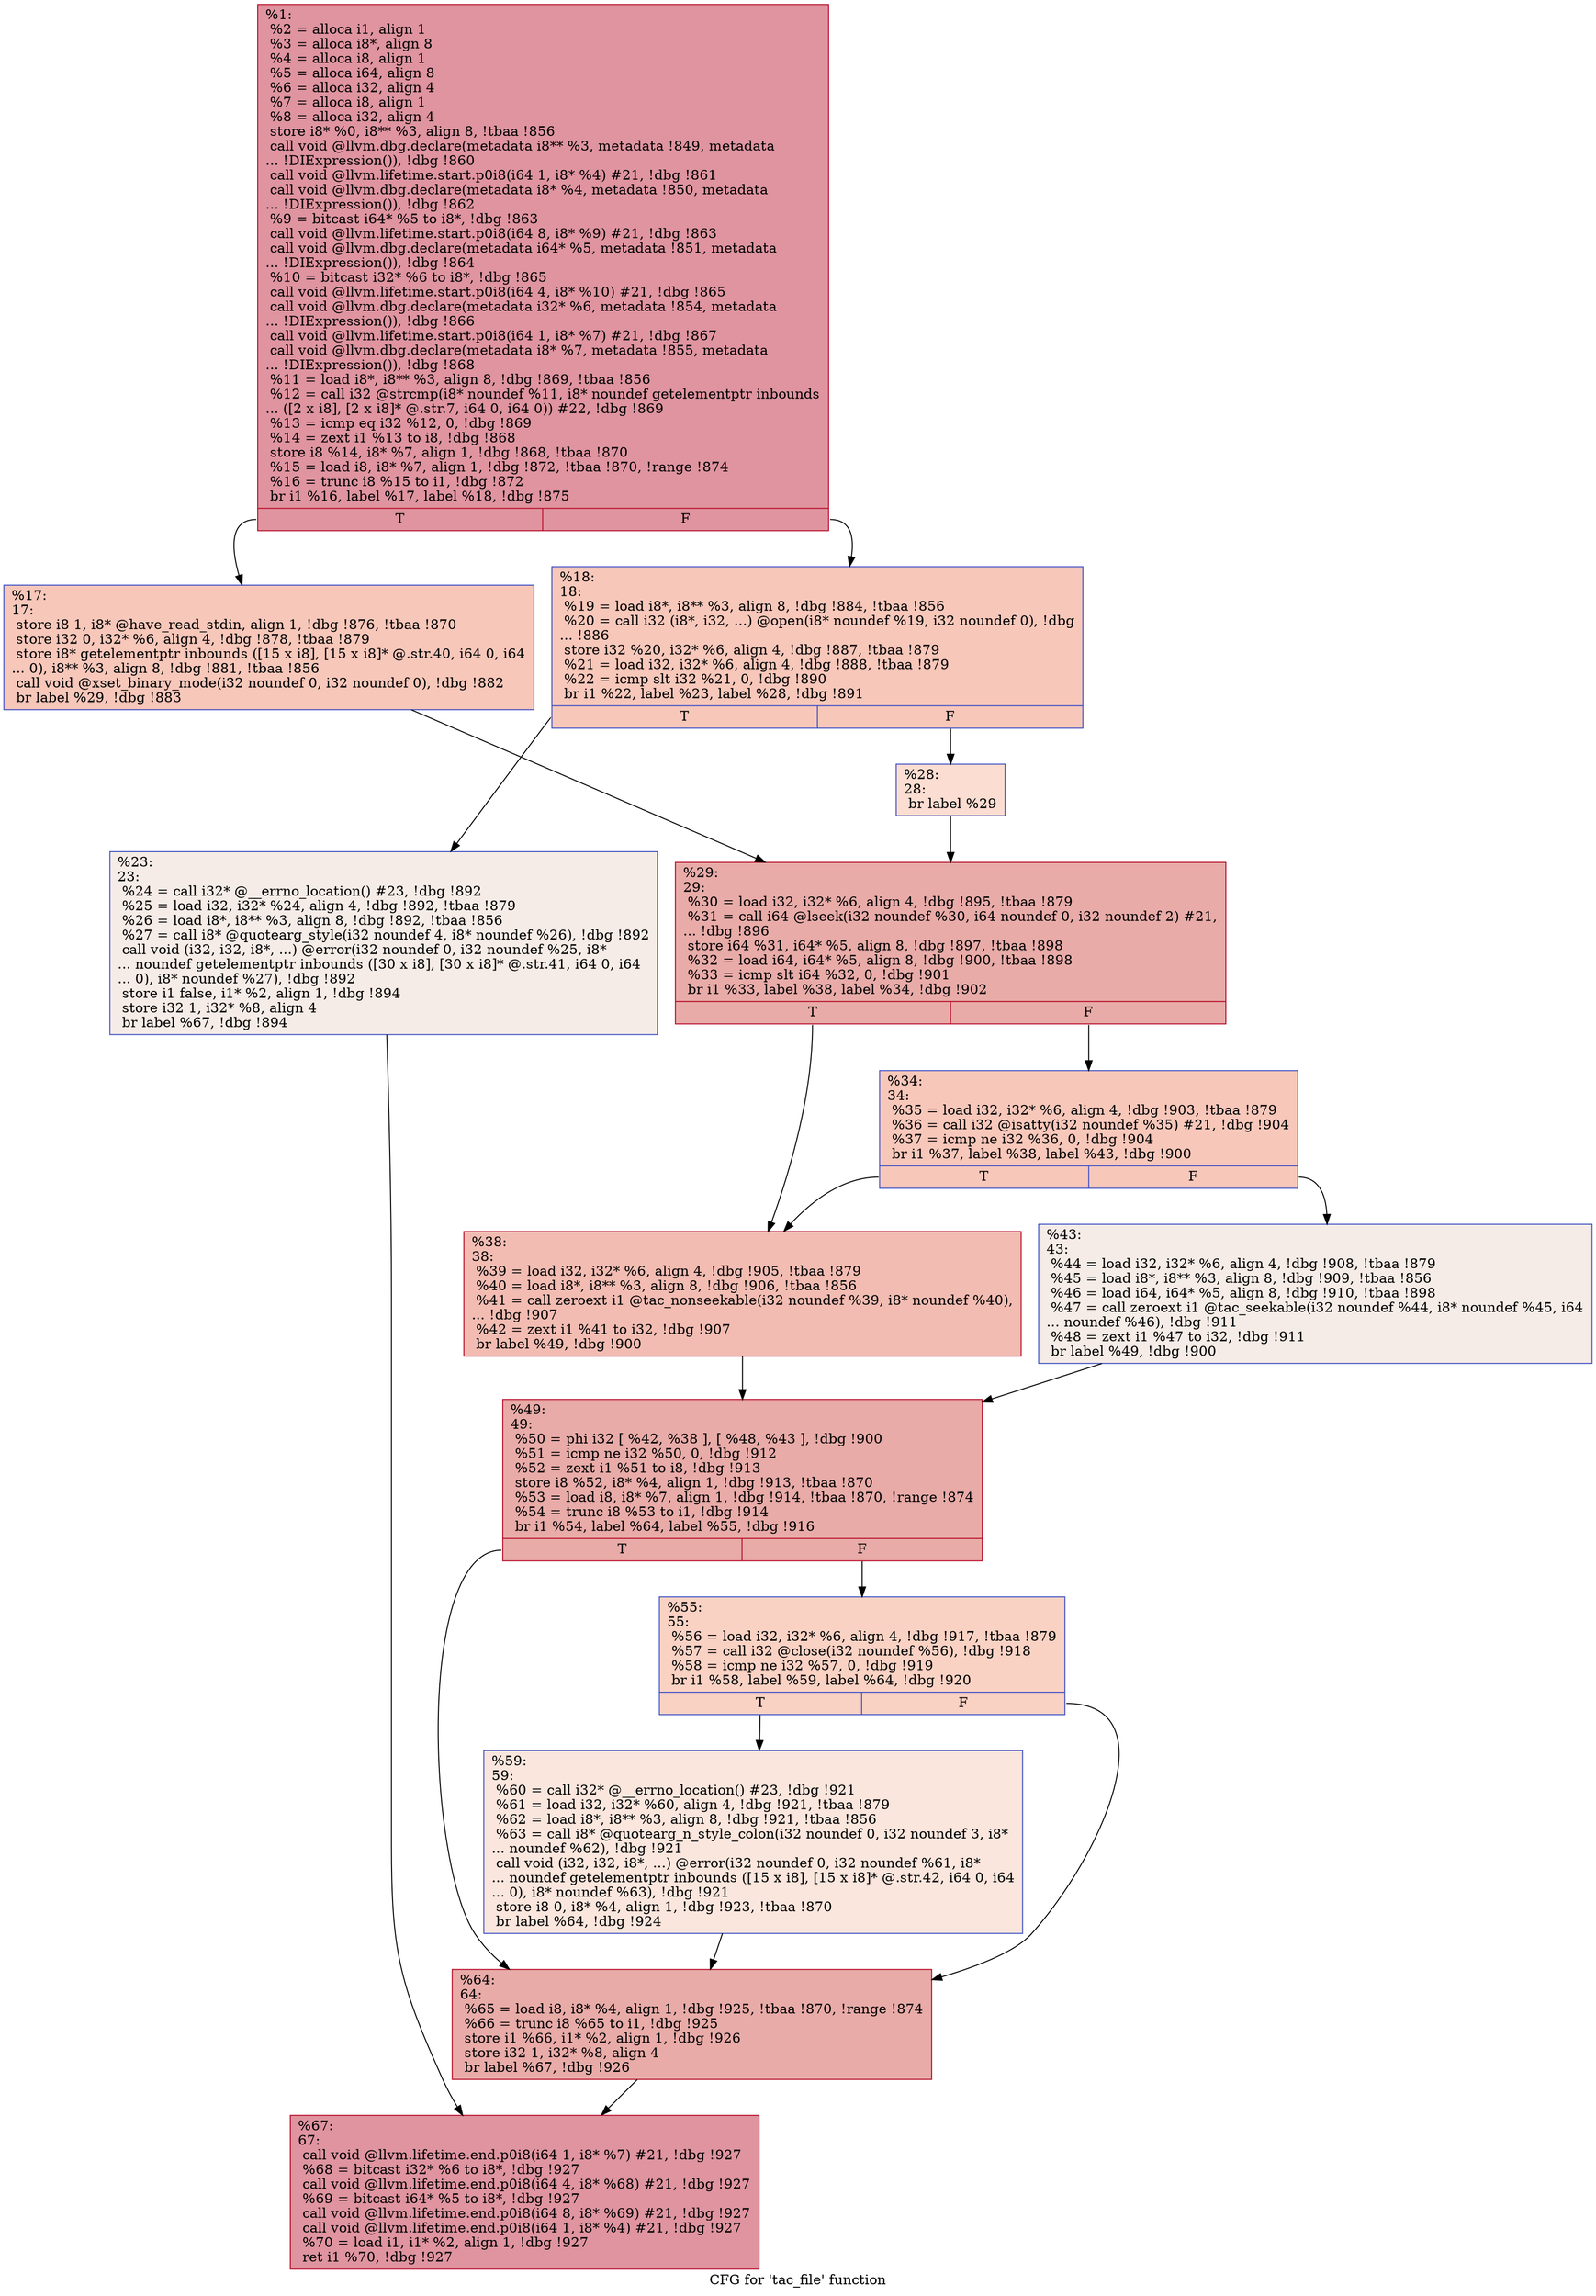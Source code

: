 digraph "CFG for 'tac_file' function" {
	label="CFG for 'tac_file' function";

	Node0x22c93d0 [shape=record,color="#b70d28ff", style=filled, fillcolor="#b70d2870",label="{%1:\l  %2 = alloca i1, align 1\l  %3 = alloca i8*, align 8\l  %4 = alloca i8, align 1\l  %5 = alloca i64, align 8\l  %6 = alloca i32, align 4\l  %7 = alloca i8, align 1\l  %8 = alloca i32, align 4\l  store i8* %0, i8** %3, align 8, !tbaa !856\l  call void @llvm.dbg.declare(metadata i8** %3, metadata !849, metadata\l... !DIExpression()), !dbg !860\l  call void @llvm.lifetime.start.p0i8(i64 1, i8* %4) #21, !dbg !861\l  call void @llvm.dbg.declare(metadata i8* %4, metadata !850, metadata\l... !DIExpression()), !dbg !862\l  %9 = bitcast i64* %5 to i8*, !dbg !863\l  call void @llvm.lifetime.start.p0i8(i64 8, i8* %9) #21, !dbg !863\l  call void @llvm.dbg.declare(metadata i64* %5, metadata !851, metadata\l... !DIExpression()), !dbg !864\l  %10 = bitcast i32* %6 to i8*, !dbg !865\l  call void @llvm.lifetime.start.p0i8(i64 4, i8* %10) #21, !dbg !865\l  call void @llvm.dbg.declare(metadata i32* %6, metadata !854, metadata\l... !DIExpression()), !dbg !866\l  call void @llvm.lifetime.start.p0i8(i64 1, i8* %7) #21, !dbg !867\l  call void @llvm.dbg.declare(metadata i8* %7, metadata !855, metadata\l... !DIExpression()), !dbg !868\l  %11 = load i8*, i8** %3, align 8, !dbg !869, !tbaa !856\l  %12 = call i32 @strcmp(i8* noundef %11, i8* noundef getelementptr inbounds\l... ([2 x i8], [2 x i8]* @.str.7, i64 0, i64 0)) #22, !dbg !869\l  %13 = icmp eq i32 %12, 0, !dbg !869\l  %14 = zext i1 %13 to i8, !dbg !868\l  store i8 %14, i8* %7, align 1, !dbg !868, !tbaa !870\l  %15 = load i8, i8* %7, align 1, !dbg !872, !tbaa !870, !range !874\l  %16 = trunc i8 %15 to i1, !dbg !872\l  br i1 %16, label %17, label %18, !dbg !875\l|{<s0>T|<s1>F}}"];
	Node0x22c93d0:s0 -> Node0x22b9230;
	Node0x22c93d0:s1 -> Node0x22b9280;
	Node0x22b9230 [shape=record,color="#3d50c3ff", style=filled, fillcolor="#ec7f6370",label="{%17:\l17:                                               \l  store i8 1, i8* @have_read_stdin, align 1, !dbg !876, !tbaa !870\l  store i32 0, i32* %6, align 4, !dbg !878, !tbaa !879\l  store i8* getelementptr inbounds ([15 x i8], [15 x i8]* @.str.40, i64 0, i64\l... 0), i8** %3, align 8, !dbg !881, !tbaa !856\l  call void @xset_binary_mode(i32 noundef 0, i32 noundef 0), !dbg !882\l  br label %29, !dbg !883\l}"];
	Node0x22b9230 -> Node0x22b9370;
	Node0x22b9280 [shape=record,color="#3d50c3ff", style=filled, fillcolor="#ec7f6370",label="{%18:\l18:                                               \l  %19 = load i8*, i8** %3, align 8, !dbg !884, !tbaa !856\l  %20 = call i32 (i8*, i32, ...) @open(i8* noundef %19, i32 noundef 0), !dbg\l... !886\l  store i32 %20, i32* %6, align 4, !dbg !887, !tbaa !879\l  %21 = load i32, i32* %6, align 4, !dbg !888, !tbaa !879\l  %22 = icmp slt i32 %21, 0, !dbg !890\l  br i1 %22, label %23, label %28, !dbg !891\l|{<s0>T|<s1>F}}"];
	Node0x22b9280:s0 -> Node0x22b92d0;
	Node0x22b9280:s1 -> Node0x22b9320;
	Node0x22b92d0 [shape=record,color="#3d50c3ff", style=filled, fillcolor="#ead5c970",label="{%23:\l23:                                               \l  %24 = call i32* @__errno_location() #23, !dbg !892\l  %25 = load i32, i32* %24, align 4, !dbg !892, !tbaa !879\l  %26 = load i8*, i8** %3, align 8, !dbg !892, !tbaa !856\l  %27 = call i8* @quotearg_style(i32 noundef 4, i8* noundef %26), !dbg !892\l  call void (i32, i32, i8*, ...) @error(i32 noundef 0, i32 noundef %25, i8*\l... noundef getelementptr inbounds ([30 x i8], [30 x i8]* @.str.41, i64 0, i64\l... 0), i8* noundef %27), !dbg !892\l  store i1 false, i1* %2, align 1, !dbg !894\l  store i32 1, i32* %8, align 4\l  br label %67, !dbg !894\l}"];
	Node0x22b92d0 -> Node0x22b95f0;
	Node0x22b9320 [shape=record,color="#3d50c3ff", style=filled, fillcolor="#f7b39670",label="{%28:\l28:                                               \l  br label %29\l}"];
	Node0x22b9320 -> Node0x22b9370;
	Node0x22b9370 [shape=record,color="#b70d28ff", style=filled, fillcolor="#cc403a70",label="{%29:\l29:                                               \l  %30 = load i32, i32* %6, align 4, !dbg !895, !tbaa !879\l  %31 = call i64 @lseek(i32 noundef %30, i64 noundef 0, i32 noundef 2) #21,\l... !dbg !896\l  store i64 %31, i64* %5, align 8, !dbg !897, !tbaa !898\l  %32 = load i64, i64* %5, align 8, !dbg !900, !tbaa !898\l  %33 = icmp slt i64 %32, 0, !dbg !901\l  br i1 %33, label %38, label %34, !dbg !902\l|{<s0>T|<s1>F}}"];
	Node0x22b9370:s0 -> Node0x22b9410;
	Node0x22b9370:s1 -> Node0x22b93c0;
	Node0x22b93c0 [shape=record,color="#3d50c3ff", style=filled, fillcolor="#ec7f6370",label="{%34:\l34:                                               \l  %35 = load i32, i32* %6, align 4, !dbg !903, !tbaa !879\l  %36 = call i32 @isatty(i32 noundef %35) #21, !dbg !904\l  %37 = icmp ne i32 %36, 0, !dbg !904\l  br i1 %37, label %38, label %43, !dbg !900\l|{<s0>T|<s1>F}}"];
	Node0x22b93c0:s0 -> Node0x22b9410;
	Node0x22b93c0:s1 -> Node0x22b9460;
	Node0x22b9410 [shape=record,color="#b70d28ff", style=filled, fillcolor="#e1675170",label="{%38:\l38:                                               \l  %39 = load i32, i32* %6, align 4, !dbg !905, !tbaa !879\l  %40 = load i8*, i8** %3, align 8, !dbg !906, !tbaa !856\l  %41 = call zeroext i1 @tac_nonseekable(i32 noundef %39, i8* noundef %40),\l... !dbg !907\l  %42 = zext i1 %41 to i32, !dbg !907\l  br label %49, !dbg !900\l}"];
	Node0x22b9410 -> Node0x22b94b0;
	Node0x22b9460 [shape=record,color="#3d50c3ff", style=filled, fillcolor="#ead5c970",label="{%43:\l43:                                               \l  %44 = load i32, i32* %6, align 4, !dbg !908, !tbaa !879\l  %45 = load i8*, i8** %3, align 8, !dbg !909, !tbaa !856\l  %46 = load i64, i64* %5, align 8, !dbg !910, !tbaa !898\l  %47 = call zeroext i1 @tac_seekable(i32 noundef %44, i8* noundef %45, i64\l... noundef %46), !dbg !911\l  %48 = zext i1 %47 to i32, !dbg !911\l  br label %49, !dbg !900\l}"];
	Node0x22b9460 -> Node0x22b94b0;
	Node0x22b94b0 [shape=record,color="#b70d28ff", style=filled, fillcolor="#cc403a70",label="{%49:\l49:                                               \l  %50 = phi i32 [ %42, %38 ], [ %48, %43 ], !dbg !900\l  %51 = icmp ne i32 %50, 0, !dbg !912\l  %52 = zext i1 %51 to i8, !dbg !913\l  store i8 %52, i8* %4, align 1, !dbg !913, !tbaa !870\l  %53 = load i8, i8* %7, align 1, !dbg !914, !tbaa !870, !range !874\l  %54 = trunc i8 %53 to i1, !dbg !914\l  br i1 %54, label %64, label %55, !dbg !916\l|{<s0>T|<s1>F}}"];
	Node0x22b94b0:s0 -> Node0x22b95a0;
	Node0x22b94b0:s1 -> Node0x22b9500;
	Node0x22b9500 [shape=record,color="#3d50c3ff", style=filled, fillcolor="#f4987a70",label="{%55:\l55:                                               \l  %56 = load i32, i32* %6, align 4, !dbg !917, !tbaa !879\l  %57 = call i32 @close(i32 noundef %56), !dbg !918\l  %58 = icmp ne i32 %57, 0, !dbg !919\l  br i1 %58, label %59, label %64, !dbg !920\l|{<s0>T|<s1>F}}"];
	Node0x22b9500:s0 -> Node0x22b9550;
	Node0x22b9500:s1 -> Node0x22b95a0;
	Node0x22b9550 [shape=record,color="#3d50c3ff", style=filled, fillcolor="#f3c7b170",label="{%59:\l59:                                               \l  %60 = call i32* @__errno_location() #23, !dbg !921\l  %61 = load i32, i32* %60, align 4, !dbg !921, !tbaa !879\l  %62 = load i8*, i8** %3, align 8, !dbg !921, !tbaa !856\l  %63 = call i8* @quotearg_n_style_colon(i32 noundef 0, i32 noundef 3, i8*\l... noundef %62), !dbg !921\l  call void (i32, i32, i8*, ...) @error(i32 noundef 0, i32 noundef %61, i8*\l... noundef getelementptr inbounds ([15 x i8], [15 x i8]* @.str.42, i64 0, i64\l... 0), i8* noundef %63), !dbg !921\l  store i8 0, i8* %4, align 1, !dbg !923, !tbaa !870\l  br label %64, !dbg !924\l}"];
	Node0x22b9550 -> Node0x22b95a0;
	Node0x22b95a0 [shape=record,color="#b70d28ff", style=filled, fillcolor="#cc403a70",label="{%64:\l64:                                               \l  %65 = load i8, i8* %4, align 1, !dbg !925, !tbaa !870, !range !874\l  %66 = trunc i8 %65 to i1, !dbg !925\l  store i1 %66, i1* %2, align 1, !dbg !926\l  store i32 1, i32* %8, align 4\l  br label %67, !dbg !926\l}"];
	Node0x22b95a0 -> Node0x22b95f0;
	Node0x22b95f0 [shape=record,color="#b70d28ff", style=filled, fillcolor="#b70d2870",label="{%67:\l67:                                               \l  call void @llvm.lifetime.end.p0i8(i64 1, i8* %7) #21, !dbg !927\l  %68 = bitcast i32* %6 to i8*, !dbg !927\l  call void @llvm.lifetime.end.p0i8(i64 4, i8* %68) #21, !dbg !927\l  %69 = bitcast i64* %5 to i8*, !dbg !927\l  call void @llvm.lifetime.end.p0i8(i64 8, i8* %69) #21, !dbg !927\l  call void @llvm.lifetime.end.p0i8(i64 1, i8* %4) #21, !dbg !927\l  %70 = load i1, i1* %2, align 1, !dbg !927\l  ret i1 %70, !dbg !927\l}"];
}
